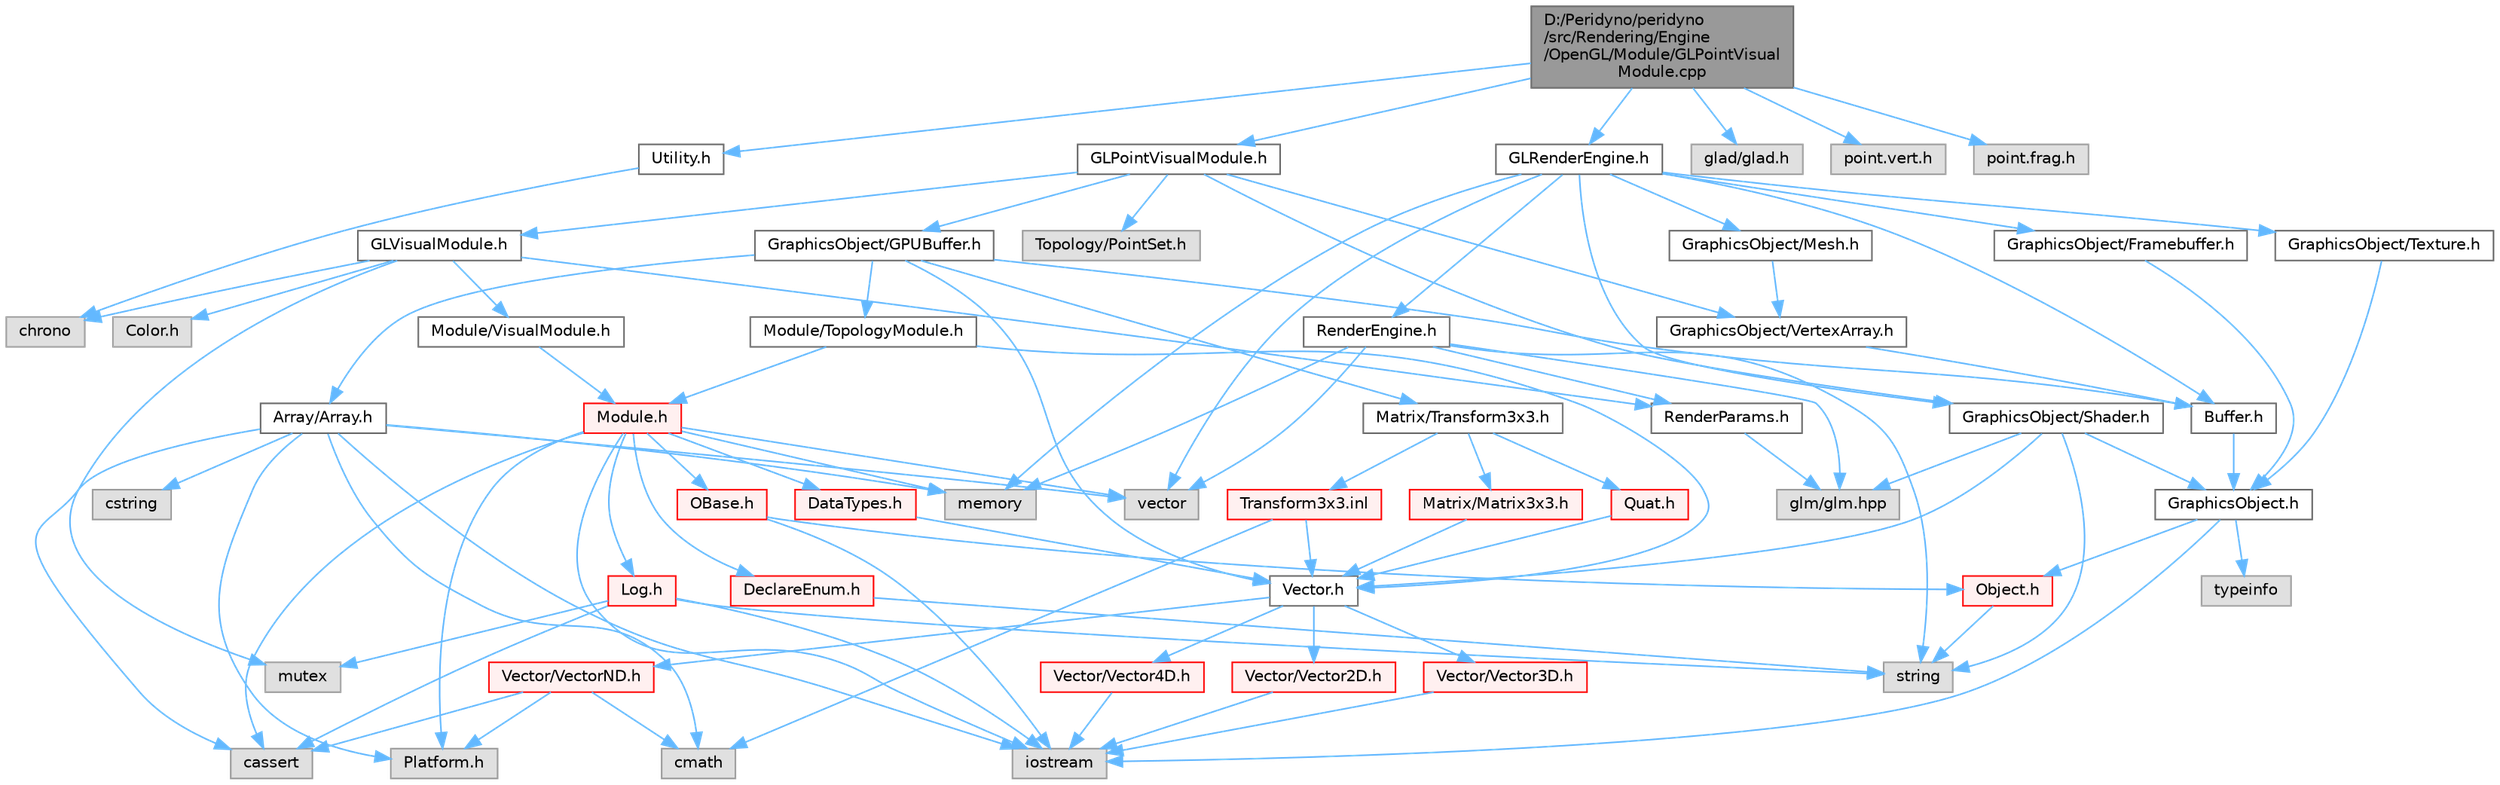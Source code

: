 digraph "D:/Peridyno/peridyno/src/Rendering/Engine/OpenGL/Module/GLPointVisualModule.cpp"
{
 // LATEX_PDF_SIZE
  bgcolor="transparent";
  edge [fontname=Helvetica,fontsize=10,labelfontname=Helvetica,labelfontsize=10];
  node [fontname=Helvetica,fontsize=10,shape=box,height=0.2,width=0.4];
  Node1 [id="Node000001",label="D:/Peridyno/peridyno\l/src/Rendering/Engine\l/OpenGL/Module/GLPointVisual\lModule.cpp",height=0.2,width=0.4,color="gray40", fillcolor="grey60", style="filled", fontcolor="black",tooltip=" "];
  Node1 -> Node2 [id="edge1_Node000001_Node000002",color="steelblue1",style="solid",tooltip=" "];
  Node2 [id="Node000002",label="GLPointVisualModule.h",height=0.2,width=0.4,color="grey40", fillcolor="white", style="filled",URL="$_g_l_point_visual_module_8h.html",tooltip=" "];
  Node2 -> Node3 [id="edge2_Node000002_Node000003",color="steelblue1",style="solid",tooltip=" "];
  Node3 [id="Node000003",label="Topology/PointSet.h",height=0.2,width=0.4,color="grey60", fillcolor="#E0E0E0", style="filled",tooltip=" "];
  Node2 -> Node4 [id="edge3_Node000002_Node000004",color="steelblue1",style="solid",tooltip=" "];
  Node4 [id="Node000004",label="GLVisualModule.h",height=0.2,width=0.4,color="grey40", fillcolor="white", style="filled",URL="$_g_l_visual_module_8h.html",tooltip=" "];
  Node4 -> Node5 [id="edge4_Node000004_Node000005",color="steelblue1",style="solid",tooltip=" "];
  Node5 [id="Node000005",label="chrono",height=0.2,width=0.4,color="grey60", fillcolor="#E0E0E0", style="filled",tooltip=" "];
  Node4 -> Node6 [id="edge5_Node000004_Node000006",color="steelblue1",style="solid",tooltip=" "];
  Node6 [id="Node000006",label="mutex",height=0.2,width=0.4,color="grey60", fillcolor="#E0E0E0", style="filled",tooltip=" "];
  Node4 -> Node7 [id="edge6_Node000004_Node000007",color="steelblue1",style="solid",tooltip=" "];
  Node7 [id="Node000007",label="Module/VisualModule.h",height=0.2,width=0.4,color="grey40", fillcolor="white", style="filled",URL="$_visual_module_8h.html",tooltip=" "];
  Node7 -> Node8 [id="edge7_Node000007_Node000008",color="steelblue1",style="solid",tooltip=" "];
  Node8 [id="Node000008",label="Module.h",height=0.2,width=0.4,color="red", fillcolor="#FFF0F0", style="filled",URL="$_module_8h.html",tooltip=" "];
  Node8 -> Node9 [id="edge8_Node000008_Node000009",color="steelblue1",style="solid",tooltip=" "];
  Node9 [id="Node000009",label="Platform.h",height=0.2,width=0.4,color="grey60", fillcolor="#E0E0E0", style="filled",tooltip=" "];
  Node8 -> Node10 [id="edge9_Node000008_Node000010",color="steelblue1",style="solid",tooltip=" "];
  Node10 [id="Node000010",label="memory",height=0.2,width=0.4,color="grey60", fillcolor="#E0E0E0", style="filled",tooltip=" "];
  Node8 -> Node11 [id="edge10_Node000008_Node000011",color="steelblue1",style="solid",tooltip=" "];
  Node11 [id="Node000011",label="vector",height=0.2,width=0.4,color="grey60", fillcolor="#E0E0E0", style="filled",tooltip=" "];
  Node8 -> Node12 [id="edge11_Node000008_Node000012",color="steelblue1",style="solid",tooltip=" "];
  Node12 [id="Node000012",label="cassert",height=0.2,width=0.4,color="grey60", fillcolor="#E0E0E0", style="filled",tooltip=" "];
  Node8 -> Node13 [id="edge12_Node000008_Node000013",color="steelblue1",style="solid",tooltip=" "];
  Node13 [id="Node000013",label="iostream",height=0.2,width=0.4,color="grey60", fillcolor="#E0E0E0", style="filled",tooltip=" "];
  Node8 -> Node14 [id="edge13_Node000008_Node000014",color="steelblue1",style="solid",tooltip=" "];
  Node14 [id="Node000014",label="OBase.h",height=0.2,width=0.4,color="red", fillcolor="#FFF0F0", style="filled",URL="$_o_base_8h.html",tooltip=" "];
  Node14 -> Node13 [id="edge14_Node000014_Node000013",color="steelblue1",style="solid",tooltip=" "];
  Node14 -> Node21 [id="edge15_Node000014_Node000021",color="steelblue1",style="solid",tooltip=" "];
  Node21 [id="Node000021",label="Object.h",height=0.2,width=0.4,color="red", fillcolor="#FFF0F0", style="filled",URL="$_object_8h.html",tooltip=" "];
  Node21 -> Node18 [id="edge16_Node000021_Node000018",color="steelblue1",style="solid",tooltip=" "];
  Node18 [id="Node000018",label="string",height=0.2,width=0.4,color="grey60", fillcolor="#E0E0E0", style="filled",tooltip=" "];
  Node8 -> Node24 [id="edge17_Node000008_Node000024",color="steelblue1",style="solid",tooltip=" "];
  Node24 [id="Node000024",label="Log.h",height=0.2,width=0.4,color="red", fillcolor="#FFF0F0", style="filled",URL="$_log_8h.html",tooltip=" "];
  Node24 -> Node6 [id="edge18_Node000024_Node000006",color="steelblue1",style="solid",tooltip=" "];
  Node24 -> Node18 [id="edge19_Node000024_Node000018",color="steelblue1",style="solid",tooltip=" "];
  Node24 -> Node13 [id="edge20_Node000024_Node000013",color="steelblue1",style="solid",tooltip=" "];
  Node24 -> Node12 [id="edge21_Node000024_Node000012",color="steelblue1",style="solid",tooltip=" "];
  Node8 -> Node32 [id="edge22_Node000008_Node000032",color="steelblue1",style="solid",tooltip=" "];
  Node32 [id="Node000032",label="DataTypes.h",height=0.2,width=0.4,color="red", fillcolor="#FFF0F0", style="filled",URL="$_data_types_8h.html",tooltip=" "];
  Node32 -> Node33 [id="edge23_Node000032_Node000033",color="steelblue1",style="solid",tooltip=" "];
  Node33 [id="Node000033",label="Vector.h",height=0.2,width=0.4,color="grey40", fillcolor="white", style="filled",URL="$_vector_8h.html",tooltip=" "];
  Node33 -> Node34 [id="edge24_Node000033_Node000034",color="steelblue1",style="solid",tooltip=" "];
  Node34 [id="Node000034",label="Vector/Vector2D.h",height=0.2,width=0.4,color="red", fillcolor="#FFF0F0", style="filled",URL="$_vector2_d_8h.html",tooltip=" "];
  Node34 -> Node13 [id="edge25_Node000034_Node000013",color="steelblue1",style="solid",tooltip=" "];
  Node33 -> Node40 [id="edge26_Node000033_Node000040",color="steelblue1",style="solid",tooltip=" "];
  Node40 [id="Node000040",label="Vector/Vector3D.h",height=0.2,width=0.4,color="red", fillcolor="#FFF0F0", style="filled",URL="$_vector3_d_8h.html",tooltip=" "];
  Node40 -> Node13 [id="edge27_Node000040_Node000013",color="steelblue1",style="solid",tooltip=" "];
  Node33 -> Node43 [id="edge28_Node000033_Node000043",color="steelblue1",style="solid",tooltip=" "];
  Node43 [id="Node000043",label="Vector/Vector4D.h",height=0.2,width=0.4,color="red", fillcolor="#FFF0F0", style="filled",URL="$_vector4_d_8h.html",tooltip=" "];
  Node43 -> Node13 [id="edge29_Node000043_Node000013",color="steelblue1",style="solid",tooltip=" "];
  Node33 -> Node46 [id="edge30_Node000033_Node000046",color="steelblue1",style="solid",tooltip=" "];
  Node46 [id="Node000046",label="Vector/VectorND.h",height=0.2,width=0.4,color="red", fillcolor="#FFF0F0", style="filled",URL="$_vector_n_d_8h.html",tooltip=" "];
  Node46 -> Node51 [id="edge31_Node000046_Node000051",color="steelblue1",style="solid",tooltip=" "];
  Node51 [id="Node000051",label="cmath",height=0.2,width=0.4,color="grey60", fillcolor="#E0E0E0", style="filled",tooltip=" "];
  Node46 -> Node12 [id="edge32_Node000046_Node000012",color="steelblue1",style="solid",tooltip=" "];
  Node46 -> Node9 [id="edge33_Node000046_Node000009",color="steelblue1",style="solid",tooltip=" "];
  Node8 -> Node73 [id="edge34_Node000008_Node000073",color="steelblue1",style="solid",tooltip=" "];
  Node73 [id="Node000073",label="DeclareEnum.h",height=0.2,width=0.4,color="red", fillcolor="#FFF0F0", style="filled",URL="$_declare_enum_8h.html",tooltip=" "];
  Node73 -> Node18 [id="edge35_Node000073_Node000018",color="steelblue1",style="solid",tooltip=" "];
  Node4 -> Node92 [id="edge36_Node000004_Node000092",color="steelblue1",style="solid",tooltip=" "];
  Node92 [id="Node000092",label="Color.h",height=0.2,width=0.4,color="grey60", fillcolor="#E0E0E0", style="filled",tooltip=" "];
  Node4 -> Node93 [id="edge37_Node000004_Node000093",color="steelblue1",style="solid",tooltip=" "];
  Node93 [id="Node000093",label="RenderParams.h",height=0.2,width=0.4,color="grey40", fillcolor="white", style="filled",URL="$_render_params_8h.html",tooltip=" "];
  Node93 -> Node86 [id="edge38_Node000093_Node000086",color="steelblue1",style="solid",tooltip=" "];
  Node86 [id="Node000086",label="glm/glm.hpp",height=0.2,width=0.4,color="grey60", fillcolor="#E0E0E0", style="filled",tooltip=" "];
  Node2 -> Node94 [id="edge39_Node000002_Node000094",color="steelblue1",style="solid",tooltip=" "];
  Node94 [id="Node000094",label="GraphicsObject/GPUBuffer.h",height=0.2,width=0.4,color="grey40", fillcolor="white", style="filled",URL="$_g_p_u_buffer_8h.html",tooltip=" "];
  Node94 -> Node95 [id="edge40_Node000094_Node000095",color="steelblue1",style="solid",tooltip=" "];
  Node95 [id="Node000095",label="Buffer.h",height=0.2,width=0.4,color="grey40", fillcolor="white", style="filled",URL="$_buffer_8h.html",tooltip=" "];
  Node95 -> Node96 [id="edge41_Node000095_Node000096",color="steelblue1",style="solid",tooltip=" "];
  Node96 [id="Node000096",label="GraphicsObject.h",height=0.2,width=0.4,color="grey40", fillcolor="white", style="filled",URL="$_graphics_object_8h.html",tooltip=" "];
  Node96 -> Node17 [id="edge42_Node000096_Node000017",color="steelblue1",style="solid",tooltip=" "];
  Node17 [id="Node000017",label="typeinfo",height=0.2,width=0.4,color="grey60", fillcolor="#E0E0E0", style="filled",tooltip=" "];
  Node96 -> Node13 [id="edge43_Node000096_Node000013",color="steelblue1",style="solid",tooltip=" "];
  Node96 -> Node21 [id="edge44_Node000096_Node000021",color="steelblue1",style="solid",tooltip=" "];
  Node94 -> Node77 [id="edge45_Node000094_Node000077",color="steelblue1",style="solid",tooltip=" "];
  Node77 [id="Node000077",label="Array/Array.h",height=0.2,width=0.4,color="grey40", fillcolor="white", style="filled",URL="$_array_8h.html",tooltip=" "];
  Node77 -> Node9 [id="edge46_Node000077_Node000009",color="steelblue1",style="solid",tooltip=" "];
  Node77 -> Node12 [id="edge47_Node000077_Node000012",color="steelblue1",style="solid",tooltip=" "];
  Node77 -> Node11 [id="edge48_Node000077_Node000011",color="steelblue1",style="solid",tooltip=" "];
  Node77 -> Node13 [id="edge49_Node000077_Node000013",color="steelblue1",style="solid",tooltip=" "];
  Node77 -> Node78 [id="edge50_Node000077_Node000078",color="steelblue1",style="solid",tooltip=" "];
  Node78 [id="Node000078",label="cstring",height=0.2,width=0.4,color="grey60", fillcolor="#E0E0E0", style="filled",tooltip=" "];
  Node77 -> Node10 [id="edge51_Node000077_Node000010",color="steelblue1",style="solid",tooltip=" "];
  Node77 -> Node51 [id="edge52_Node000077_Node000051",color="steelblue1",style="solid",tooltip=" "];
  Node94 -> Node33 [id="edge53_Node000094_Node000033",color="steelblue1",style="solid",tooltip=" "];
  Node94 -> Node64 [id="edge54_Node000094_Node000064",color="steelblue1",style="solid",tooltip=" "];
  Node64 [id="Node000064",label="Matrix/Transform3x3.h",height=0.2,width=0.4,color="grey40", fillcolor="white", style="filled",URL="$_transform3x3_8h.html",tooltip=" "];
  Node64 -> Node65 [id="edge55_Node000064_Node000065",color="steelblue1",style="solid",tooltip=" "];
  Node65 [id="Node000065",label="Quat.h",height=0.2,width=0.4,color="red", fillcolor="#FFF0F0", style="filled",URL="$_quat_8h.html",tooltip="Implementation of quaternion."];
  Node65 -> Node33 [id="edge56_Node000065_Node000033",color="steelblue1",style="solid",tooltip=" "];
  Node64 -> Node58 [id="edge57_Node000064_Node000058",color="steelblue1",style="solid",tooltip=" "];
  Node58 [id="Node000058",label="Matrix/Matrix3x3.h",height=0.2,width=0.4,color="red", fillcolor="#FFF0F0", style="filled",URL="$_matrix3x3_8h.html",tooltip=" "];
  Node58 -> Node33 [id="edge58_Node000058_Node000033",color="steelblue1",style="solid",tooltip=" "];
  Node64 -> Node68 [id="edge59_Node000064_Node000068",color="steelblue1",style="solid",tooltip=" "];
  Node68 [id="Node000068",label="Transform3x3.inl",height=0.2,width=0.4,color="red", fillcolor="#FFF0F0", style="filled",URL="$_transform3x3_8inl.html",tooltip=" "];
  Node68 -> Node51 [id="edge60_Node000068_Node000051",color="steelblue1",style="solid",tooltip=" "];
  Node68 -> Node33 [id="edge61_Node000068_Node000033",color="steelblue1",style="solid",tooltip=" "];
  Node94 -> Node97 [id="edge62_Node000094_Node000097",color="steelblue1",style="solid",tooltip=" "];
  Node97 [id="Node000097",label="Module/TopologyModule.h",height=0.2,width=0.4,color="grey40", fillcolor="white", style="filled",URL="$_topology_module_8h.html",tooltip=" "];
  Node97 -> Node33 [id="edge63_Node000097_Node000033",color="steelblue1",style="solid",tooltip=" "];
  Node97 -> Node8 [id="edge64_Node000097_Node000008",color="steelblue1",style="solid",tooltip=" "];
  Node2 -> Node98 [id="edge65_Node000002_Node000098",color="steelblue1",style="solid",tooltip=" "];
  Node98 [id="Node000098",label="GraphicsObject/VertexArray.h",height=0.2,width=0.4,color="grey40", fillcolor="white", style="filled",URL="$_vertex_array_8h.html",tooltip=" "];
  Node98 -> Node95 [id="edge66_Node000098_Node000095",color="steelblue1",style="solid",tooltip=" "];
  Node2 -> Node99 [id="edge67_Node000002_Node000099",color="steelblue1",style="solid",tooltip=" "];
  Node99 [id="Node000099",label="GraphicsObject/Shader.h",height=0.2,width=0.4,color="grey40", fillcolor="white", style="filled",URL="$_shader_8h.html",tooltip=" "];
  Node99 -> Node96 [id="edge68_Node000099_Node000096",color="steelblue1",style="solid",tooltip=" "];
  Node99 -> Node18 [id="edge69_Node000099_Node000018",color="steelblue1",style="solid",tooltip=" "];
  Node99 -> Node33 [id="edge70_Node000099_Node000033",color="steelblue1",style="solid",tooltip=" "];
  Node99 -> Node86 [id="edge71_Node000099_Node000086",color="steelblue1",style="solid",tooltip=" "];
  Node1 -> Node100 [id="edge72_Node000001_Node000100",color="steelblue1",style="solid",tooltip=" "];
  Node100 [id="Node000100",label="GLRenderEngine.h",height=0.2,width=0.4,color="grey40", fillcolor="white", style="filled",URL="$_g_l_render_engine_8h.html",tooltip=" "];
  Node100 -> Node10 [id="edge73_Node000100_Node000010",color="steelblue1",style="solid",tooltip=" "];
  Node100 -> Node11 [id="edge74_Node000100_Node000011",color="steelblue1",style="solid",tooltip=" "];
  Node100 -> Node101 [id="edge75_Node000100_Node000101",color="steelblue1",style="solid",tooltip=" "];
  Node101 [id="Node000101",label="RenderEngine.h",height=0.2,width=0.4,color="grey40", fillcolor="white", style="filled",URL="$_render_engine_8h.html",tooltip=" "];
  Node101 -> Node10 [id="edge76_Node000101_Node000010",color="steelblue1",style="solid",tooltip=" "];
  Node101 -> Node18 [id="edge77_Node000101_Node000018",color="steelblue1",style="solid",tooltip=" "];
  Node101 -> Node11 [id="edge78_Node000101_Node000011",color="steelblue1",style="solid",tooltip=" "];
  Node101 -> Node86 [id="edge79_Node000101_Node000086",color="steelblue1",style="solid",tooltip=" "];
  Node101 -> Node93 [id="edge80_Node000101_Node000093",color="steelblue1",style="solid",tooltip=" "];
  Node100 -> Node95 [id="edge81_Node000100_Node000095",color="steelblue1",style="solid",tooltip=" "];
  Node100 -> Node102 [id="edge82_Node000100_Node000102",color="steelblue1",style="solid",tooltip=" "];
  Node102 [id="Node000102",label="GraphicsObject/Texture.h",height=0.2,width=0.4,color="grey40", fillcolor="white", style="filled",URL="$_texture_8h.html",tooltip=" "];
  Node102 -> Node96 [id="edge83_Node000102_Node000096",color="steelblue1",style="solid",tooltip=" "];
  Node100 -> Node103 [id="edge84_Node000100_Node000103",color="steelblue1",style="solid",tooltip=" "];
  Node103 [id="Node000103",label="GraphicsObject/Framebuffer.h",height=0.2,width=0.4,color="grey40", fillcolor="white", style="filled",URL="$_framebuffer_8h.html",tooltip=" "];
  Node103 -> Node96 [id="edge85_Node000103_Node000096",color="steelblue1",style="solid",tooltip=" "];
  Node100 -> Node99 [id="edge86_Node000100_Node000099",color="steelblue1",style="solid",tooltip=" "];
  Node100 -> Node104 [id="edge87_Node000100_Node000104",color="steelblue1",style="solid",tooltip=" "];
  Node104 [id="Node000104",label="GraphicsObject/Mesh.h",height=0.2,width=0.4,color="grey40", fillcolor="white", style="filled",URL="$_mesh_8h.html",tooltip=" "];
  Node104 -> Node98 [id="edge88_Node000104_Node000098",color="steelblue1",style="solid",tooltip=" "];
  Node1 -> Node105 [id="edge89_Node000001_Node000105",color="steelblue1",style="solid",tooltip=" "];
  Node105 [id="Node000105",label="Utility.h",height=0.2,width=0.4,color="grey40", fillcolor="white", style="filled",URL="$_utility_8h.html",tooltip=" "];
  Node105 -> Node5 [id="edge90_Node000105_Node000005",color="steelblue1",style="solid",tooltip=" "];
  Node1 -> Node106 [id="edge91_Node000001_Node000106",color="steelblue1",style="solid",tooltip=" "];
  Node106 [id="Node000106",label="glad/glad.h",height=0.2,width=0.4,color="grey60", fillcolor="#E0E0E0", style="filled",tooltip=" "];
  Node1 -> Node107 [id="edge92_Node000001_Node000107",color="steelblue1",style="solid",tooltip=" "];
  Node107 [id="Node000107",label="point.vert.h",height=0.2,width=0.4,color="grey60", fillcolor="#E0E0E0", style="filled",tooltip=" "];
  Node1 -> Node108 [id="edge93_Node000001_Node000108",color="steelblue1",style="solid",tooltip=" "];
  Node108 [id="Node000108",label="point.frag.h",height=0.2,width=0.4,color="grey60", fillcolor="#E0E0E0", style="filled",tooltip=" "];
}
